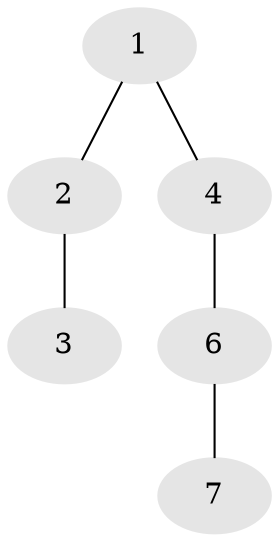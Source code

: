 // Generated by graph-tools (version 1.1) at 2025/46/02/15/25 05:46:28]
// undirected, 6 vertices, 5 edges
graph export_dot {
graph [start="1"]
  node [color=gray90,style=filled];
  1 [super="+5+20"];
  2 [super="+9"];
  3 [super="+8+11"];
  4 [super="+15"];
  6 [super="+16+17"];
  7 [super="+10+14+18"];
  1 -- 2;
  1 -- 4;
  2 -- 3;
  4 -- 6;
  6 -- 7;
}
